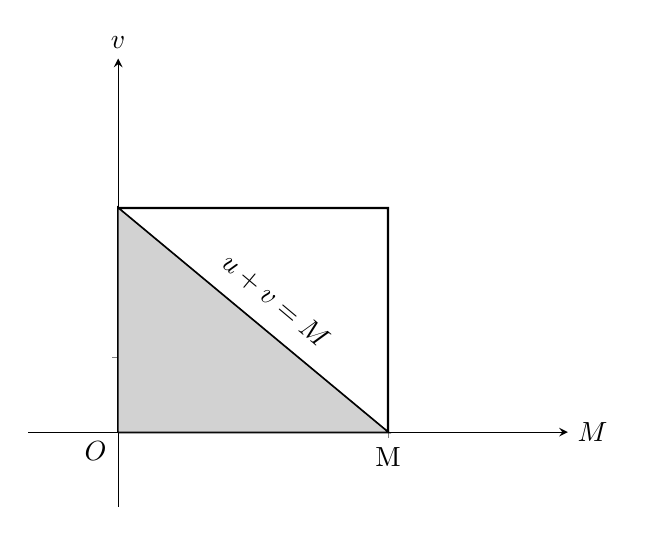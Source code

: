 \begin{tikzpicture}
\begin{axis}[
	axis lines=middle,
	xmin=-1,xmax=5,
	ymin=-1,ymax=5,
	xlabel={$M$},
	xlabel style=right,
	xtick={3},
	xticklabel={M},
	ytick={1},
	yticklabel={\empty},
	ylabel={$v$},
	ylabel style=above]
\addplot[black,thick] coordinates {(0,0) (3,0) (0,3) (0,0) (0,3) (3,3) (3,0)};
\addplot[fill=gray!35] coordinates {(0,0) (3,0) (0,3) (0,0)};
\node at (axis cs:-.25,-.25) {$O$};
\node[rotate=-40] at (axis cs:1.75,1.75) {$u+v=M$};
\end{axis}
\end{tikzpicture}